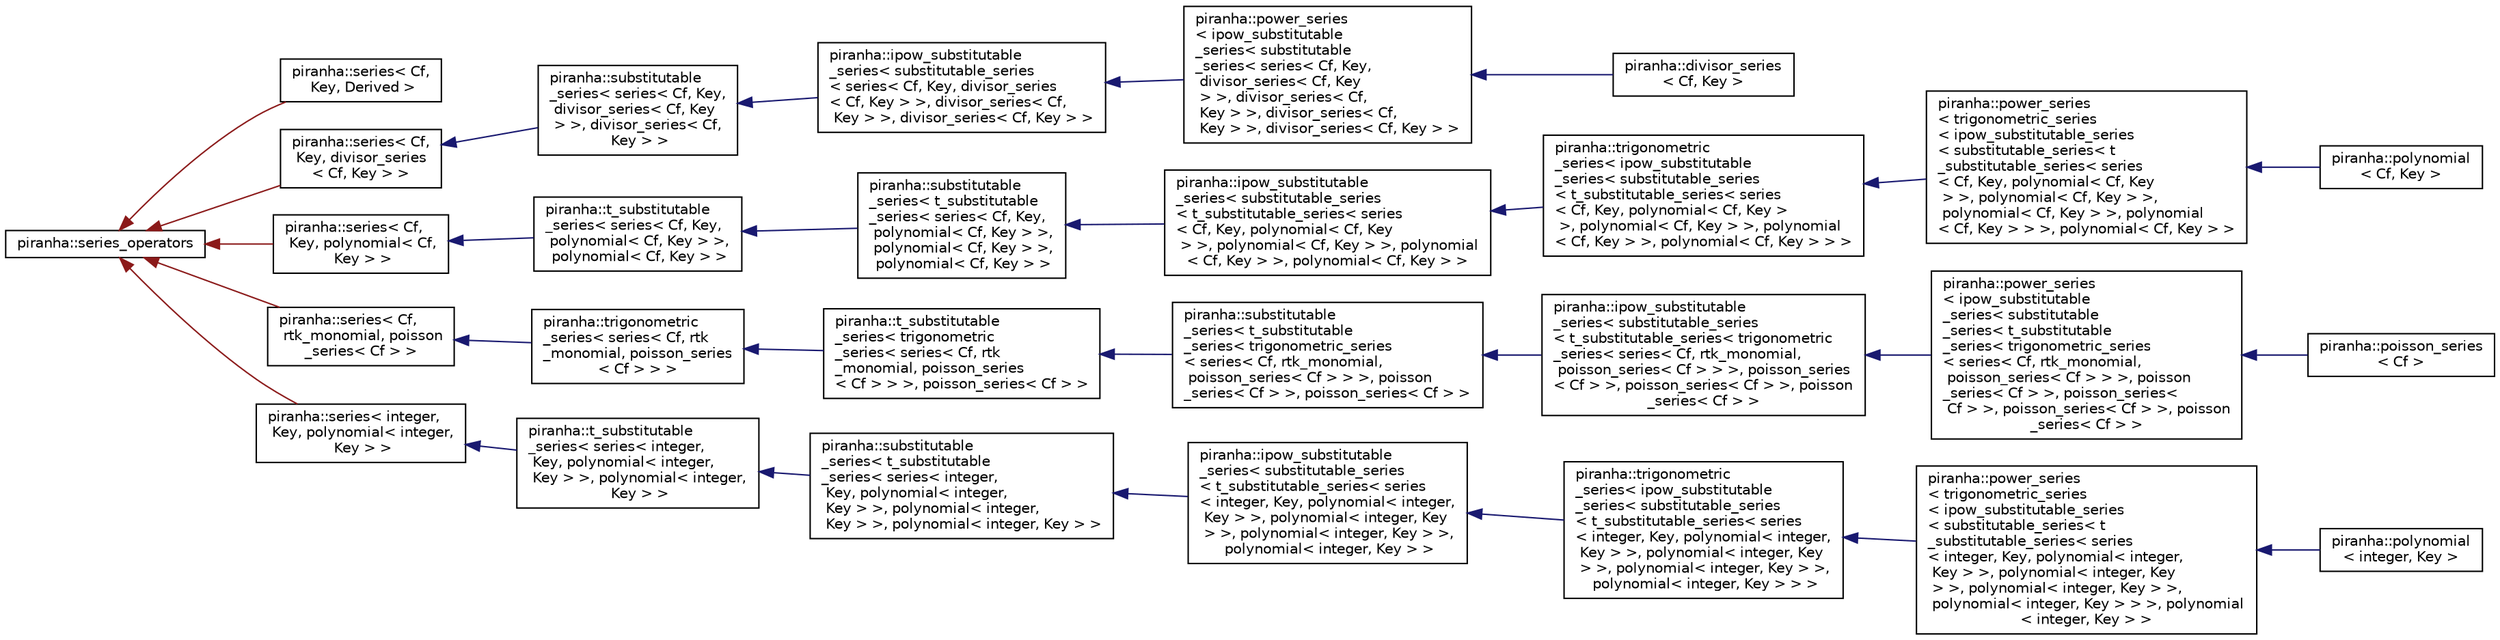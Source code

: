 digraph "Graphical Class Hierarchy"
{
  edge [fontname="Helvetica",fontsize="10",labelfontname="Helvetica",labelfontsize="10"];
  node [fontname="Helvetica",fontsize="10",shape=record];
  rankdir="LR";
  Node0 [label="piranha::series_operators",height=0.2,width=0.4,color="black", fillcolor="white", style="filled",URL="$classpiranha_1_1series__operators.html",tooltip="Series operators. "];
  Node0 -> Node1 [dir="back",color="firebrick4",fontsize="10",style="solid",fontname="Helvetica"];
  Node1 [label="piranha::series\< Cf,\l Key, Derived \>",height=0.2,width=0.4,color="black", fillcolor="white", style="filled",URL="$classpiranha_1_1series.html",tooltip="Series class. "];
  Node0 -> Node2 [dir="back",color="firebrick4",fontsize="10",style="solid",fontname="Helvetica"];
  Node2 [label="piranha::series\< Cf,\l Key, divisor_series\l\< Cf, Key \> \>",height=0.2,width=0.4,color="black", fillcolor="white", style="filled",URL="$classpiranha_1_1series.html"];
  Node2 -> Node3 [dir="back",color="midnightblue",fontsize="10",style="solid",fontname="Helvetica"];
  Node3 [label="piranha::substitutable\l_series\< series\< Cf, Key,\l divisor_series\< Cf, Key\l \> \>, divisor_series\< Cf,\l Key \> \>",height=0.2,width=0.4,color="black", fillcolor="white", style="filled",URL="$classpiranha_1_1substitutable__series.html"];
  Node3 -> Node4 [dir="back",color="midnightblue",fontsize="10",style="solid",fontname="Helvetica"];
  Node4 [label="piranha::ipow_substitutable\l_series\< substitutable_series\l\< series\< Cf, Key, divisor_series\l\< Cf, Key \> \>, divisor_series\< Cf,\l Key \> \>, divisor_series\< Cf, Key \> \>",height=0.2,width=0.4,color="black", fillcolor="white", style="filled",URL="$classpiranha_1_1ipow__substitutable__series.html"];
  Node4 -> Node5 [dir="back",color="midnightblue",fontsize="10",style="solid",fontname="Helvetica"];
  Node5 [label="piranha::power_series\l\< ipow_substitutable\l_series\< substitutable\l_series\< series\< Cf, Key,\l divisor_series\< Cf, Key\l \> \>, divisor_series\< Cf,\l Key \> \>, divisor_series\< Cf,\l Key \> \>, divisor_series\< Cf, Key \> \>",height=0.2,width=0.4,color="black", fillcolor="white", style="filled",URL="$classpiranha_1_1power__series.html"];
  Node5 -> Node6 [dir="back",color="midnightblue",fontsize="10",style="solid",fontname="Helvetica"];
  Node6 [label="piranha::divisor_series\l\< Cf, Key \>",height=0.2,width=0.4,color="black", fillcolor="white", style="filled",URL="$classpiranha_1_1divisor__series.html",tooltip="Divisor series. "];
  Node0 -> Node7 [dir="back",color="firebrick4",fontsize="10",style="solid",fontname="Helvetica"];
  Node7 [label="piranha::series\< Cf,\l Key, polynomial\< Cf,\l Key \> \>",height=0.2,width=0.4,color="black", fillcolor="white", style="filled",URL="$classpiranha_1_1series.html"];
  Node7 -> Node8 [dir="back",color="midnightblue",fontsize="10",style="solid",fontname="Helvetica"];
  Node8 [label="piranha::t_substitutable\l_series\< series\< Cf, Key,\l polynomial\< Cf, Key \> \>,\l polynomial\< Cf, Key \> \>",height=0.2,width=0.4,color="black", fillcolor="white", style="filled",URL="$classpiranha_1_1t__substitutable__series.html"];
  Node8 -> Node9 [dir="back",color="midnightblue",fontsize="10",style="solid",fontname="Helvetica"];
  Node9 [label="piranha::substitutable\l_series\< t_substitutable\l_series\< series\< Cf, Key,\l polynomial\< Cf, Key \> \>,\l polynomial\< Cf, Key \> \>,\l polynomial\< Cf, Key \> \>",height=0.2,width=0.4,color="black", fillcolor="white", style="filled",URL="$classpiranha_1_1substitutable__series.html"];
  Node9 -> Node10 [dir="back",color="midnightblue",fontsize="10",style="solid",fontname="Helvetica"];
  Node10 [label="piranha::ipow_substitutable\l_series\< substitutable_series\l\< t_substitutable_series\< series\l\< Cf, Key, polynomial\< Cf, Key\l \> \>, polynomial\< Cf, Key \> \>, polynomial\l\< Cf, Key \> \>, polynomial\< Cf, Key \> \>",height=0.2,width=0.4,color="black", fillcolor="white", style="filled",URL="$classpiranha_1_1ipow__substitutable__series.html"];
  Node10 -> Node11 [dir="back",color="midnightblue",fontsize="10",style="solid",fontname="Helvetica"];
  Node11 [label="piranha::trigonometric\l_series\< ipow_substitutable\l_series\< substitutable_series\l\< t_substitutable_series\< series\l\< Cf, Key, polynomial\< Cf, Key \>\l \>, polynomial\< Cf, Key \> \>, polynomial\l\< Cf, Key \> \>, polynomial\< Cf, Key \> \> \>",height=0.2,width=0.4,color="black", fillcolor="white", style="filled",URL="$classpiranha_1_1trigonometric__series.html"];
  Node11 -> Node12 [dir="back",color="midnightblue",fontsize="10",style="solid",fontname="Helvetica"];
  Node12 [label="piranha::power_series\l\< trigonometric_series\l\< ipow_substitutable_series\l\< substitutable_series\< t\l_substitutable_series\< series\l\< Cf, Key, polynomial\< Cf, Key\l \> \>, polynomial\< Cf, Key \> \>,\l polynomial\< Cf, Key \> \>, polynomial\l\< Cf, Key \> \> \>, polynomial\< Cf, Key \> \>",height=0.2,width=0.4,color="black", fillcolor="white", style="filled",URL="$classpiranha_1_1power__series.html"];
  Node12 -> Node13 [dir="back",color="midnightblue",fontsize="10",style="solid",fontname="Helvetica"];
  Node13 [label="piranha::polynomial\l\< Cf, Key \>",height=0.2,width=0.4,color="black", fillcolor="white", style="filled",URL="$classpiranha_1_1polynomial.html",tooltip="Polynomial class. "];
  Node0 -> Node14 [dir="back",color="firebrick4",fontsize="10",style="solid",fontname="Helvetica"];
  Node14 [label="piranha::series\< Cf,\l rtk_monomial, poisson\l_series\< Cf \> \>",height=0.2,width=0.4,color="black", fillcolor="white", style="filled",URL="$classpiranha_1_1series.html"];
  Node14 -> Node15 [dir="back",color="midnightblue",fontsize="10",style="solid",fontname="Helvetica"];
  Node15 [label="piranha::trigonometric\l_series\< series\< Cf, rtk\l_monomial, poisson_series\l\< Cf \> \> \>",height=0.2,width=0.4,color="black", fillcolor="white", style="filled",URL="$classpiranha_1_1trigonometric__series.html"];
  Node15 -> Node16 [dir="back",color="midnightblue",fontsize="10",style="solid",fontname="Helvetica"];
  Node16 [label="piranha::t_substitutable\l_series\< trigonometric\l_series\< series\< Cf, rtk\l_monomial, poisson_series\l\< Cf \> \> \>, poisson_series\< Cf \> \>",height=0.2,width=0.4,color="black", fillcolor="white", style="filled",URL="$classpiranha_1_1t__substitutable__series.html"];
  Node16 -> Node17 [dir="back",color="midnightblue",fontsize="10",style="solid",fontname="Helvetica"];
  Node17 [label="piranha::substitutable\l_series\< t_substitutable\l_series\< trigonometric_series\l\< series\< Cf, rtk_monomial,\l poisson_series\< Cf \> \> \>, poisson\l_series\< Cf \> \>, poisson_series\< Cf \> \>",height=0.2,width=0.4,color="black", fillcolor="white", style="filled",URL="$classpiranha_1_1substitutable__series.html"];
  Node17 -> Node18 [dir="back",color="midnightblue",fontsize="10",style="solid",fontname="Helvetica"];
  Node18 [label="piranha::ipow_substitutable\l_series\< substitutable_series\l\< t_substitutable_series\< trigonometric\l_series\< series\< Cf, rtk_monomial,\l poisson_series\< Cf \> \> \>, poisson_series\l\< Cf \> \>, poisson_series\< Cf \> \>, poisson\l_series\< Cf \> \>",height=0.2,width=0.4,color="black", fillcolor="white", style="filled",URL="$classpiranha_1_1ipow__substitutable__series.html"];
  Node18 -> Node19 [dir="back",color="midnightblue",fontsize="10",style="solid",fontname="Helvetica"];
  Node19 [label="piranha::power_series\l\< ipow_substitutable\l_series\< substitutable\l_series\< t_substitutable\l_series\< trigonometric_series\l\< series\< Cf, rtk_monomial,\l poisson_series\< Cf \> \> \>, poisson\l_series\< Cf \> \>, poisson_series\<\l Cf \> \>, poisson_series\< Cf \> \>, poisson\l_series\< Cf \> \>",height=0.2,width=0.4,color="black", fillcolor="white", style="filled",URL="$classpiranha_1_1power__series.html"];
  Node19 -> Node20 [dir="back",color="midnightblue",fontsize="10",style="solid",fontname="Helvetica"];
  Node20 [label="piranha::poisson_series\l\< Cf \>",height=0.2,width=0.4,color="black", fillcolor="white", style="filled",URL="$classpiranha_1_1poisson__series.html",tooltip="Poisson series class. "];
  Node0 -> Node21 [dir="back",color="firebrick4",fontsize="10",style="solid",fontname="Helvetica"];
  Node21 [label="piranha::series\< integer,\l Key, polynomial\< integer,\l Key \> \>",height=0.2,width=0.4,color="black", fillcolor="white", style="filled",URL="$classpiranha_1_1series.html"];
  Node21 -> Node22 [dir="back",color="midnightblue",fontsize="10",style="solid",fontname="Helvetica"];
  Node22 [label="piranha::t_substitutable\l_series\< series\< integer,\l Key, polynomial\< integer,\l Key \> \>, polynomial\< integer,\l Key \> \>",height=0.2,width=0.4,color="black", fillcolor="white", style="filled",URL="$classpiranha_1_1t__substitutable__series.html"];
  Node22 -> Node23 [dir="back",color="midnightblue",fontsize="10",style="solid",fontname="Helvetica"];
  Node23 [label="piranha::substitutable\l_series\< t_substitutable\l_series\< series\< integer,\l Key, polynomial\< integer,\l Key \> \>, polynomial\< integer,\l Key \> \>, polynomial\< integer, Key \> \>",height=0.2,width=0.4,color="black", fillcolor="white", style="filled",URL="$classpiranha_1_1substitutable__series.html"];
  Node23 -> Node24 [dir="back",color="midnightblue",fontsize="10",style="solid",fontname="Helvetica"];
  Node24 [label="piranha::ipow_substitutable\l_series\< substitutable_series\l\< t_substitutable_series\< series\l\< integer, Key, polynomial\< integer,\l Key \> \>, polynomial\< integer, Key\l \> \>, polynomial\< integer, Key \> \>,\l polynomial\< integer, Key \> \>",height=0.2,width=0.4,color="black", fillcolor="white", style="filled",URL="$classpiranha_1_1ipow__substitutable__series.html"];
  Node24 -> Node25 [dir="back",color="midnightblue",fontsize="10",style="solid",fontname="Helvetica"];
  Node25 [label="piranha::trigonometric\l_series\< ipow_substitutable\l_series\< substitutable_series\l\< t_substitutable_series\< series\l\< integer, Key, polynomial\< integer,\l Key \> \>, polynomial\< integer, Key\l \> \>, polynomial\< integer, Key \> \>,\l polynomial\< integer, Key \> \> \>",height=0.2,width=0.4,color="black", fillcolor="white", style="filled",URL="$classpiranha_1_1trigonometric__series.html"];
  Node25 -> Node26 [dir="back",color="midnightblue",fontsize="10",style="solid",fontname="Helvetica"];
  Node26 [label="piranha::power_series\l\< trigonometric_series\l\< ipow_substitutable_series\l\< substitutable_series\< t\l_substitutable_series\< series\l\< integer, Key, polynomial\< integer,\l Key \> \>, polynomial\< integer, Key\l \> \>, polynomial\< integer, Key \> \>,\l polynomial\< integer, Key \> \> \>, polynomial\l\< integer, Key \> \>",height=0.2,width=0.4,color="black", fillcolor="white", style="filled",URL="$classpiranha_1_1power__series.html"];
  Node26 -> Node27 [dir="back",color="midnightblue",fontsize="10",style="solid",fontname="Helvetica"];
  Node27 [label="piranha::polynomial\l\< integer, Key \>",height=0.2,width=0.4,color="black", fillcolor="white", style="filled",URL="$classpiranha_1_1polynomial.html"];
}
